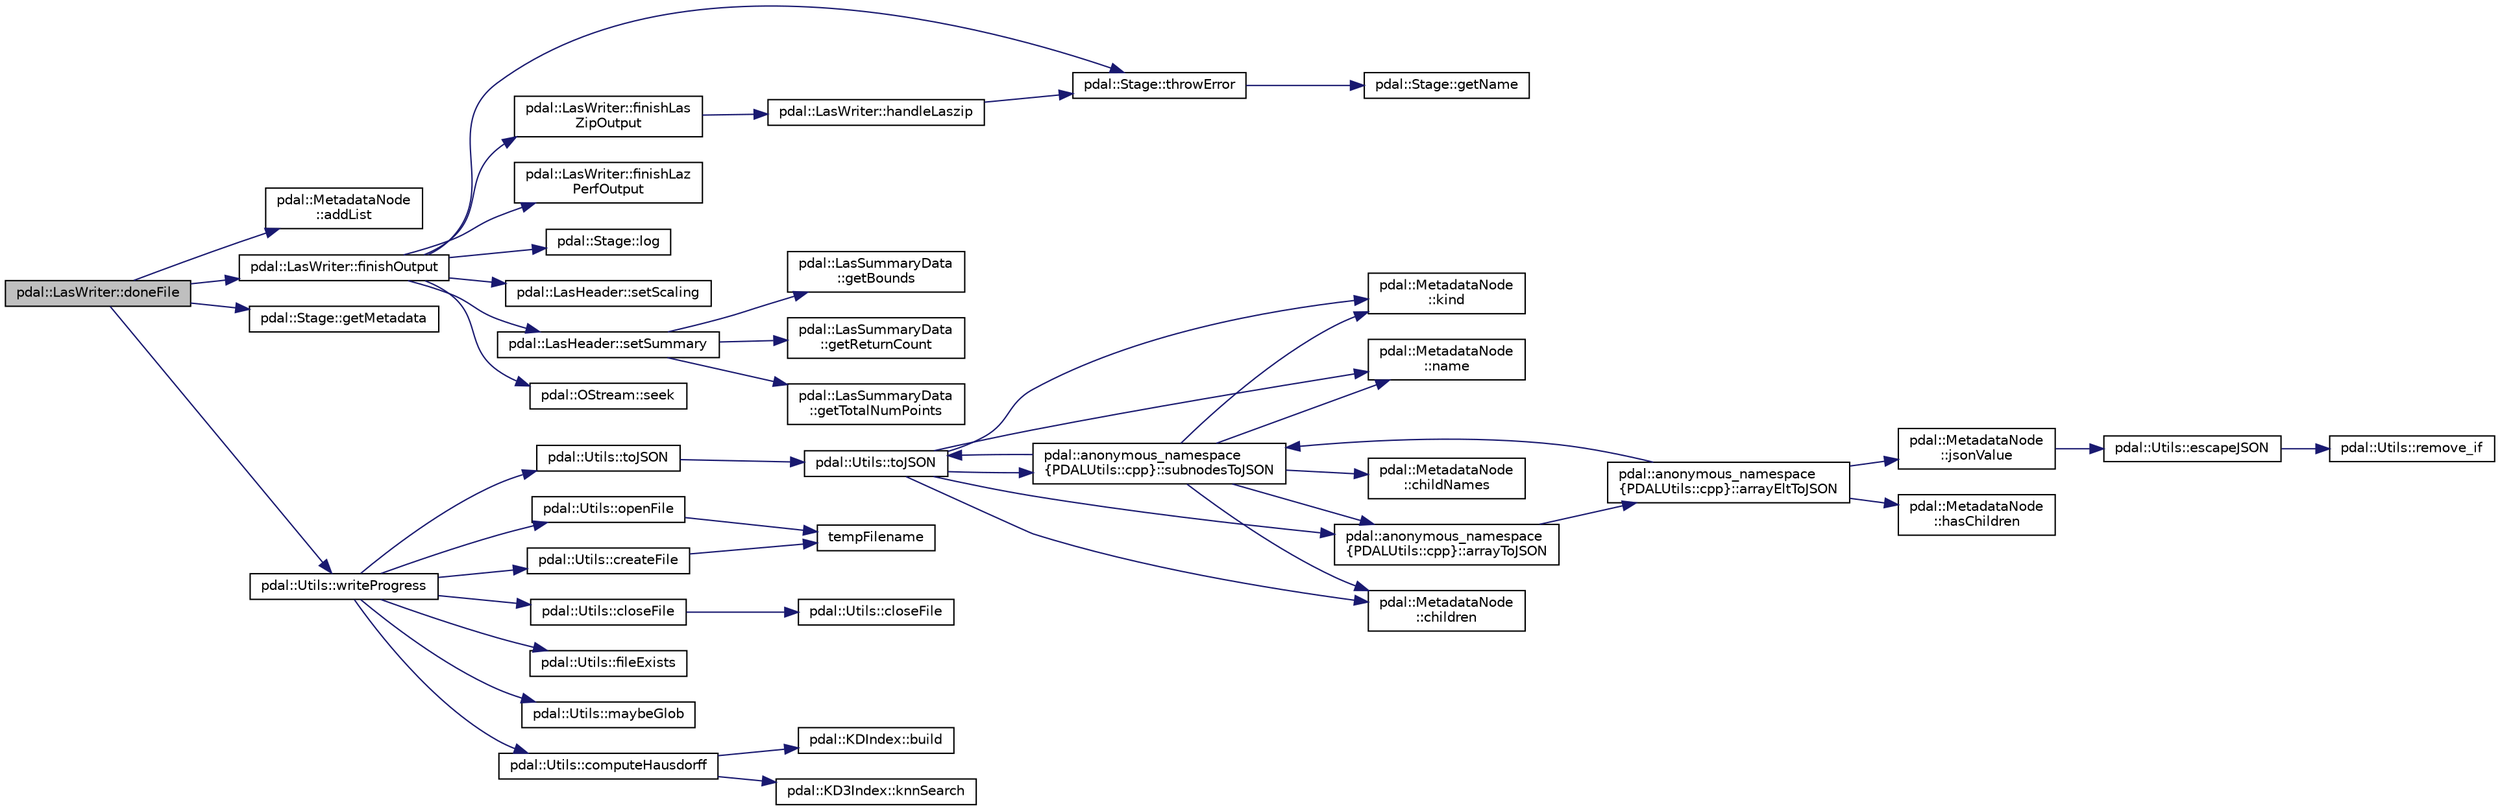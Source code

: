 digraph "pdal::LasWriter::doneFile"
{
  edge [fontname="Helvetica",fontsize="10",labelfontname="Helvetica",labelfontsize="10"];
  node [fontname="Helvetica",fontsize="10",shape=record];
  rankdir="LR";
  Node1 [label="pdal::LasWriter::doneFile",height=0.2,width=0.4,color="black", fillcolor="grey75", style="filled", fontcolor="black"];
  Node1 -> Node2 [color="midnightblue",fontsize="10",style="solid",fontname="Helvetica"];
  Node2 [label="pdal::MetadataNode\l::addList",height=0.2,width=0.4,color="black", fillcolor="white", style="filled",URL="$classpdal_1_1MetadataNode.html#af9242fea26778fb33e939d38f0dd0dd4"];
  Node1 -> Node3 [color="midnightblue",fontsize="10",style="solid",fontname="Helvetica"];
  Node3 [label="pdal::LasWriter::finishOutput",height=0.2,width=0.4,color="black", fillcolor="white", style="filled",URL="$classpdal_1_1LasWriter.html#ac63068fbfab5b221508950495d22db54"];
  Node3 -> Node4 [color="midnightblue",fontsize="10",style="solid",fontname="Helvetica"];
  Node4 [label="pdal::LasWriter::finishLas\lZipOutput",height=0.2,width=0.4,color="black", fillcolor="white", style="filled",URL="$classpdal_1_1LasWriter.html#a0d9a176e1f624ed9ad8192f6ae1deb9d"];
  Node4 -> Node5 [color="midnightblue",fontsize="10",style="solid",fontname="Helvetica"];
  Node5 [label="pdal::LasWriter::handleLaszip",height=0.2,width=0.4,color="black", fillcolor="white", style="filled",URL="$classpdal_1_1LasWriter.html#a37ad073f141dcf074c5dcced687feaea"];
  Node5 -> Node6 [color="midnightblue",fontsize="10",style="solid",fontname="Helvetica"];
  Node6 [label="pdal::Stage::throwError",height=0.2,width=0.4,color="black", fillcolor="white", style="filled",URL="$classpdal_1_1Stage.html#abdbd1176da12dfd882d931a43290797f"];
  Node6 -> Node7 [color="midnightblue",fontsize="10",style="solid",fontname="Helvetica"];
  Node7 [label="pdal::Stage::getName",height=0.2,width=0.4,color="black", fillcolor="white", style="filled",URL="$classpdal_1_1Stage.html#a6c81d6fbbac17ebe4cd63806916cc750"];
  Node3 -> Node8 [color="midnightblue",fontsize="10",style="solid",fontname="Helvetica"];
  Node8 [label="pdal::LasWriter::finishLaz\lPerfOutput",height=0.2,width=0.4,color="black", fillcolor="white", style="filled",URL="$classpdal_1_1LasWriter.html#af0782282c4ef8fc2e07e528b4ea3f234"];
  Node3 -> Node9 [color="midnightblue",fontsize="10",style="solid",fontname="Helvetica"];
  Node9 [label="pdal::Stage::log",height=0.2,width=0.4,color="black", fillcolor="white", style="filled",URL="$classpdal_1_1Stage.html#ae8c29817e14d7cda53fdcbb23102d872"];
  Node3 -> Node10 [color="midnightblue",fontsize="10",style="solid",fontname="Helvetica"];
  Node10 [label="pdal::LasHeader::setScaling",height=0.2,width=0.4,color="black", fillcolor="white", style="filled",URL="$classpdal_1_1LasHeader.html#a6d0b0128ad19d22ad0592d0cd2a04bc5",tooltip="Set values of scale/offset factor for X, Y and Z coordinates. "];
  Node3 -> Node6 [color="midnightblue",fontsize="10",style="solid",fontname="Helvetica"];
  Node3 -> Node11 [color="midnightblue",fontsize="10",style="solid",fontname="Helvetica"];
  Node11 [label="pdal::LasHeader::setSummary",height=0.2,width=0.4,color="black", fillcolor="white", style="filled",URL="$classpdal_1_1LasHeader.html#ae256802ba1ef6d3244dd74e96302929b"];
  Node11 -> Node12 [color="midnightblue",fontsize="10",style="solid",fontname="Helvetica"];
  Node12 [label="pdal::LasSummaryData\l::getBounds",height=0.2,width=0.4,color="black", fillcolor="white", style="filled",URL="$classpdal_1_1LasSummaryData.html#ac1c776a9f687033393b2e4ae3e18a737"];
  Node11 -> Node13 [color="midnightblue",fontsize="10",style="solid",fontname="Helvetica"];
  Node13 [label="pdal::LasSummaryData\l::getReturnCount",height=0.2,width=0.4,color="black", fillcolor="white", style="filled",URL="$classpdal_1_1LasSummaryData.html#a3760498d9bb37dbaee9fcffa73f67b69"];
  Node11 -> Node14 [color="midnightblue",fontsize="10",style="solid",fontname="Helvetica"];
  Node14 [label="pdal::LasSummaryData\l::getTotalNumPoints",height=0.2,width=0.4,color="black", fillcolor="white", style="filled",URL="$classpdal_1_1LasSummaryData.html#ada3538911e23a23505004636e3e4cafe"];
  Node3 -> Node15 [color="midnightblue",fontsize="10",style="solid",fontname="Helvetica"];
  Node15 [label="pdal::OStream::seek",height=0.2,width=0.4,color="black", fillcolor="white", style="filled",URL="$classpdal_1_1OStream.html#a1f1ee92c87112094d439d2a3c9bbf54f"];
  Node1 -> Node16 [color="midnightblue",fontsize="10",style="solid",fontname="Helvetica"];
  Node16 [label="pdal::Stage::getMetadata",height=0.2,width=0.4,color="black", fillcolor="white", style="filled",URL="$classpdal_1_1Stage.html#a03070b4d2496f6c0993fb0dfe16cc8e0"];
  Node1 -> Node17 [color="midnightblue",fontsize="10",style="solid",fontname="Helvetica"];
  Node17 [label="pdal::Utils::writeProgress",height=0.2,width=0.4,color="black", fillcolor="white", style="filled",URL="$namespacepdal_1_1Utils.html#adb7958fecbf7710df7d97a313a57ce39"];
  Node17 -> Node18 [color="midnightblue",fontsize="10",style="solid",fontname="Helvetica"];
  Node18 [label="pdal::Utils::toJSON",height=0.2,width=0.4,color="black", fillcolor="white", style="filled",URL="$namespacepdal_1_1Utils.html#ae34d4c6244b0915b7ff635d74c5315cc"];
  Node18 -> Node19 [color="midnightblue",fontsize="10",style="solid",fontname="Helvetica"];
  Node19 [label="pdal::Utils::toJSON",height=0.2,width=0.4,color="black", fillcolor="white", style="filled",URL="$namespacepdal_1_1Utils.html#a90c7b124d5407ee4d7120e4c42b40b02"];
  Node19 -> Node20 [color="midnightblue",fontsize="10",style="solid",fontname="Helvetica"];
  Node20 [label="pdal::MetadataNode\l::name",height=0.2,width=0.4,color="black", fillcolor="white", style="filled",URL="$classpdal_1_1MetadataNode.html#a645aadd856fb1a4ae4a12247fda3e618"];
  Node19 -> Node21 [color="midnightblue",fontsize="10",style="solid",fontname="Helvetica"];
  Node21 [label="pdal::anonymous_namespace\l\{PDALUtils::cpp\}::subnodesToJSON",height=0.2,width=0.4,color="black", fillcolor="white", style="filled",URL="$namespacepdal_1_1anonymous__namespace_02PDALUtils_8cpp_03.html#a9836ab34bb1a9ec78acdf0da8134082d"];
  Node21 -> Node22 [color="midnightblue",fontsize="10",style="solid",fontname="Helvetica"];
  Node22 [label="pdal::MetadataNode\l::childNames",height=0.2,width=0.4,color="black", fillcolor="white", style="filled",URL="$classpdal_1_1MetadataNode.html#ae9794860b91201dce86f162799d902b1"];
  Node21 -> Node23 [color="midnightblue",fontsize="10",style="solid",fontname="Helvetica"];
  Node23 [label="pdal::MetadataNode\l::children",height=0.2,width=0.4,color="black", fillcolor="white", style="filled",URL="$classpdal_1_1MetadataNode.html#ab86b0ccbf27f9eee29cbb5252e9431b7"];
  Node21 -> Node24 [color="midnightblue",fontsize="10",style="solid",fontname="Helvetica"];
  Node24 [label="pdal::MetadataNode\l::kind",height=0.2,width=0.4,color="black", fillcolor="white", style="filled",URL="$classpdal_1_1MetadataNode.html#a66863365a08eb3ee538ebeb4ce788a39"];
  Node21 -> Node20 [color="midnightblue",fontsize="10",style="solid",fontname="Helvetica"];
  Node21 -> Node25 [color="midnightblue",fontsize="10",style="solid",fontname="Helvetica"];
  Node25 [label="pdal::anonymous_namespace\l\{PDALUtils::cpp\}::arrayToJSON",height=0.2,width=0.4,color="black", fillcolor="white", style="filled",URL="$namespacepdal_1_1anonymous__namespace_02PDALUtils_8cpp_03.html#a24e6b833ca779a04307fb80c249cdf19"];
  Node25 -> Node26 [color="midnightblue",fontsize="10",style="solid",fontname="Helvetica"];
  Node26 [label="pdal::anonymous_namespace\l\{PDALUtils::cpp\}::arrayEltToJSON",height=0.2,width=0.4,color="black", fillcolor="white", style="filled",URL="$namespacepdal_1_1anonymous__namespace_02PDALUtils_8cpp_03.html#ac00099447614a63b2acd68d05ee3a5c1"];
  Node26 -> Node27 [color="midnightblue",fontsize="10",style="solid",fontname="Helvetica"];
  Node27 [label="pdal::MetadataNode\l::jsonValue",height=0.2,width=0.4,color="black", fillcolor="white", style="filled",URL="$classpdal_1_1MetadataNode.html#ac936d257e7eaa30e130ad9de526b2087"];
  Node27 -> Node28 [color="midnightblue",fontsize="10",style="solid",fontname="Helvetica"];
  Node28 [label="pdal::Utils::escapeJSON",height=0.2,width=0.4,color="black", fillcolor="white", style="filled",URL="$namespacepdal_1_1Utils.html#aabcd6b5abf9f2cd30b485fc100656663"];
  Node28 -> Node29 [color="midnightblue",fontsize="10",style="solid",fontname="Helvetica"];
  Node29 [label="pdal::Utils::remove_if",height=0.2,width=0.4,color="black", fillcolor="white", style="filled",URL="$namespacepdal_1_1Utils.html#ac6b599972dcd3fe440ef5c476961081a"];
  Node26 -> Node30 [color="midnightblue",fontsize="10",style="solid",fontname="Helvetica"];
  Node30 [label="pdal::MetadataNode\l::hasChildren",height=0.2,width=0.4,color="black", fillcolor="white", style="filled",URL="$classpdal_1_1MetadataNode.html#ada667c2ca1eab9957ae5c7a98fea5d02"];
  Node26 -> Node21 [color="midnightblue",fontsize="10",style="solid",fontname="Helvetica"];
  Node21 -> Node19 [color="midnightblue",fontsize="10",style="solid",fontname="Helvetica"];
  Node19 -> Node24 [color="midnightblue",fontsize="10",style="solid",fontname="Helvetica"];
  Node19 -> Node25 [color="midnightblue",fontsize="10",style="solid",fontname="Helvetica"];
  Node19 -> Node23 [color="midnightblue",fontsize="10",style="solid",fontname="Helvetica"];
  Node17 -> Node31 [color="midnightblue",fontsize="10",style="solid",fontname="Helvetica"];
  Node31 [label="pdal::Utils::openFile",height=0.2,width=0.4,color="black", fillcolor="white", style="filled",URL="$namespacepdal_1_1Utils.html#ac3322e84f8c5a998a344a5a606c74793"];
  Node31 -> Node32 [color="midnightblue",fontsize="10",style="solid",fontname="Helvetica"];
  Node32 [label="tempFilename",height=0.2,width=0.4,color="black", fillcolor="white", style="filled",URL="$SQLiteTest_8cpp.html#afdd1742979cee35fe1879794bd7ff3a4"];
  Node17 -> Node33 [color="midnightblue",fontsize="10",style="solid",fontname="Helvetica"];
  Node33 [label="pdal::Utils::createFile",height=0.2,width=0.4,color="black", fillcolor="white", style="filled",URL="$namespacepdal_1_1Utils.html#afc186e6df66a9d8e26b8d434d7eb9be5"];
  Node33 -> Node32 [color="midnightblue",fontsize="10",style="solid",fontname="Helvetica"];
  Node17 -> Node34 [color="midnightblue",fontsize="10",style="solid",fontname="Helvetica"];
  Node34 [label="pdal::Utils::closeFile",height=0.2,width=0.4,color="black", fillcolor="white", style="filled",URL="$namespacepdal_1_1Utils.html#aad48cdff8e3ff3d13c7a273583870185"];
  Node34 -> Node35 [color="midnightblue",fontsize="10",style="solid",fontname="Helvetica"];
  Node35 [label="pdal::Utils::closeFile",height=0.2,width=0.4,color="black", fillcolor="white", style="filled",URL="$namespacepdal_1_1Utils.html#a6ce7036b0912ba81b1f1a876b2772a34"];
  Node17 -> Node36 [color="midnightblue",fontsize="10",style="solid",fontname="Helvetica"];
  Node36 [label="pdal::Utils::fileExists",height=0.2,width=0.4,color="black", fillcolor="white", style="filled",URL="$namespacepdal_1_1Utils.html#aa7cd618aca677bff881c1c14fbeebe72"];
  Node17 -> Node37 [color="midnightblue",fontsize="10",style="solid",fontname="Helvetica"];
  Node37 [label="pdal::Utils::maybeGlob",height=0.2,width=0.4,color="black", fillcolor="white", style="filled",URL="$namespacepdal_1_1Utils.html#a14368c0e4fbc154af1af4963c6c95461"];
  Node17 -> Node38 [color="midnightblue",fontsize="10",style="solid",fontname="Helvetica"];
  Node38 [label="pdal::Utils::computeHausdorff",height=0.2,width=0.4,color="black", fillcolor="white", style="filled",URL="$namespacepdal_1_1Utils.html#a6e459b6b7c17167255c1e36d4a743b0a"];
  Node38 -> Node39 [color="midnightblue",fontsize="10",style="solid",fontname="Helvetica"];
  Node39 [label="pdal::KDIndex::build",height=0.2,width=0.4,color="black", fillcolor="white", style="filled",URL="$classpdal_1_1KDIndex.html#ad179eda54c39330a0e06ec2bebee9c26"];
  Node38 -> Node40 [color="midnightblue",fontsize="10",style="solid",fontname="Helvetica"];
  Node40 [label="pdal::KD3Index::knnSearch",height=0.2,width=0.4,color="black", fillcolor="white", style="filled",URL="$classpdal_1_1KD3Index.html#a577954cbca70ecf9a470b8e1cc6315a2"];
}

